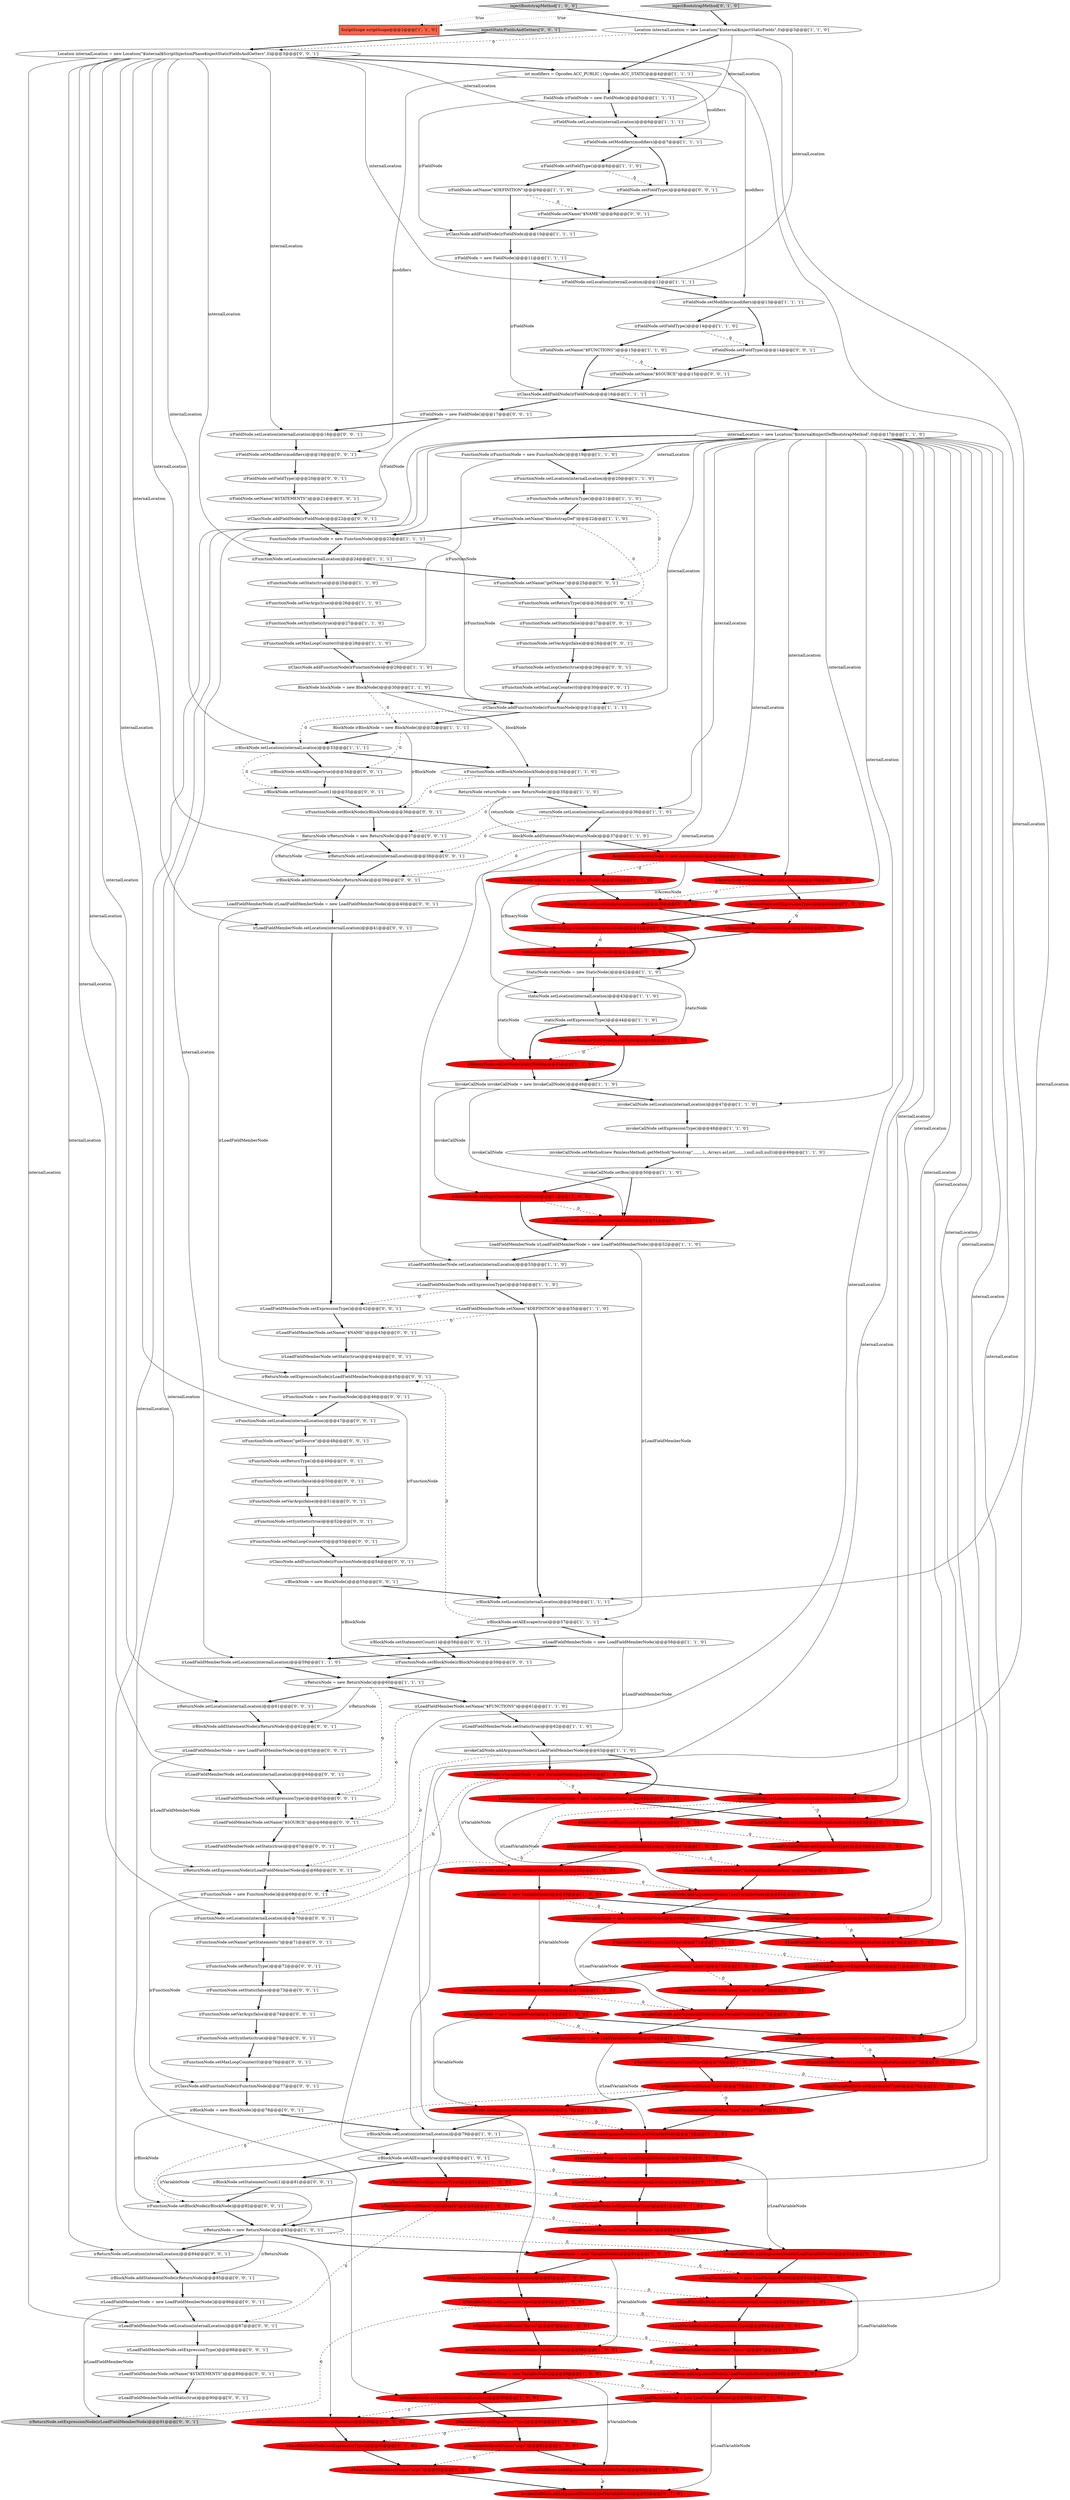 digraph {
194 [style = filled, label = "irFunctionNode.setName(\"getName\")@@@25@@@['0', '0', '1']", fillcolor = white, shape = ellipse image = "AAA0AAABBB3BBB"];
12 [style = filled, label = "FieldNode irFieldNode = new FieldNode()@@@5@@@['1', '1', '1']", fillcolor = white, shape = ellipse image = "AAA0AAABBB1BBB"];
60 [style = filled, label = "irVariableNode.setLocation(internalLocation)@@@85@@@['1', '0', '0']", fillcolor = red, shape = ellipse image = "AAA1AAABBB1BBB"];
59 [style = filled, label = "irLoadFieldMemberNode.setName(\"$FUNCTIONS\")@@@61@@@['1', '1', '0']", fillcolor = white, shape = ellipse image = "AAA0AAABBB1BBB"];
188 [style = filled, label = "irLoadFieldMemberNode.setLocation(internalLocation)@@@41@@@['0', '0', '1']", fillcolor = white, shape = ellipse image = "AAA0AAABBB3BBB"];
151 [style = filled, label = "irFieldNode.setFieldType()@@@20@@@['0', '0', '1']", fillcolor = white, shape = ellipse image = "AAA0AAABBB3BBB"];
123 [style = filled, label = "irBinaryNode.setExpressionType()@@@40@@@['0', '1', '0']", fillcolor = red, shape = ellipse image = "AAA1AAABBB2BBB"];
43 [style = filled, label = "LoadFieldMemberNode irLoadFieldMemberNode = new LoadFieldMemberNode()@@@52@@@['1', '1', '0']", fillcolor = white, shape = ellipse image = "AAA0AAABBB1BBB"];
38 [style = filled, label = "irClassNode.addFunctionNode(irFunctionNode)@@@29@@@['1', '1', '0']", fillcolor = white, shape = ellipse image = "AAA0AAABBB1BBB"];
129 [style = filled, label = "irLoadFieldMemberNode.setLocation(internalLocation)@@@87@@@['0', '0', '1']", fillcolor = white, shape = ellipse image = "AAA0AAABBB3BBB"];
185 [style = filled, label = "irFunctionNode.setReturnType()@@@26@@@['0', '0', '1']", fillcolor = white, shape = ellipse image = "AAA0AAABBB3BBB"];
183 [style = filled, label = "irClassNode.addFieldNode(irFieldNode)@@@22@@@['0', '0', '1']", fillcolor = white, shape = ellipse image = "AAA0AAABBB3BBB"];
106 [style = filled, label = "irLoadVariableNode.setName(\"args\")@@@92@@@['0', '1', '0']", fillcolor = red, shape = ellipse image = "AAA1AAABBB2BBB"];
25 [style = filled, label = "irFieldNode.setName(\"$FUNCTIONS\")@@@15@@@['1', '1', '0']", fillcolor = white, shape = ellipse image = "AAA0AAABBB1BBB"];
130 [style = filled, label = "irFunctionNode.setVarArgs(false)@@@51@@@['0', '0', '1']", fillcolor = white, shape = ellipse image = "AAA0AAABBB3BBB"];
173 [style = filled, label = "irFunctionNode.setMaxLoopCounter(0)@@@76@@@['0', '0', '1']", fillcolor = white, shape = ellipse image = "AAA0AAABBB3BBB"];
97 [style = filled, label = "irLoadVariableNode = new LoadVariableNode()@@@84@@@['0', '1', '0']", fillcolor = red, shape = ellipse image = "AAA1AAABBB2BBB"];
142 [style = filled, label = "irBlockNode.addStatementNode(irReturnNode)@@@62@@@['0', '0', '1']", fillcolor = white, shape = ellipse image = "AAA0AAABBB3BBB"];
20 [style = filled, label = "irVariableNode.setLocation(internalLocation)@@@70@@@['1', '0', '0']", fillcolor = red, shape = ellipse image = "AAA1AAABBB1BBB"];
30 [style = filled, label = "ScriptScope scriptScope@@@2@@@['1', '1', '0']", fillcolor = tomato, shape = box image = "AAA0AAABBB1BBB"];
45 [style = filled, label = "staticNode.setExpressionType()@@@44@@@['1', '1', '0']", fillcolor = white, shape = ellipse image = "AAA0AAABBB1BBB"];
98 [style = filled, label = "invokeCallNode.addArgumentNode(irLoadVariableNode)@@@93@@@['0', '1', '0']", fillcolor = red, shape = ellipse image = "AAA1AAABBB2BBB"];
4 [style = filled, label = "irVariableNode.setName(\"type\")@@@77@@@['1', '0', '0']", fillcolor = red, shape = ellipse image = "AAA1AAABBB1BBB"];
180 [style = filled, label = "irFunctionNode.setBlockNode(irBlockNode)@@@59@@@['0', '0', '1']", fillcolor = white, shape = ellipse image = "AAA0AAABBB3BBB"];
126 [style = filled, label = "irBinaryNode.setLocation(internalLocation)@@@39@@@['0', '1', '0']", fillcolor = red, shape = ellipse image = "AAA1AAABBB2BBB"];
168 [style = filled, label = "irBlockNode.setStatementCount(1)@@@58@@@['0', '0', '1']", fillcolor = white, shape = ellipse image = "AAA0AAABBB3BBB"];
191 [style = filled, label = "irReturnNode.setExpressionNode(irLoadFieldMemberNode)@@@91@@@['0', '0', '1']", fillcolor = lightgray, shape = ellipse image = "AAA0AAABBB3BBB"];
189 [style = filled, label = "irReturnNode.setExpressionNode(irLoadFieldMemberNode)@@@45@@@['0', '0', '1']", fillcolor = white, shape = ellipse image = "AAA0AAABBB3BBB"];
107 [style = filled, label = "invokeCallNode.addArgumentNode(irLoadVariableNode)@@@73@@@['0', '1', '0']", fillcolor = red, shape = ellipse image = "AAA1AAABBB2BBB"];
119 [style = filled, label = "LoadVariableNode irLoadVariableNode = new LoadVariableNode()@@@64@@@['0', '1', '0']", fillcolor = red, shape = ellipse image = "AAA1AAABBB2BBB"];
147 [style = filled, label = "irLoadFieldMemberNode.setName(\"$SOURCE\")@@@66@@@['0', '0', '1']", fillcolor = white, shape = ellipse image = "AAA0AAABBB3BBB"];
176 [style = filled, label = "irLoadFieldMemberNode.setLocation(internalLocation)@@@64@@@['0', '0', '1']", fillcolor = white, shape = ellipse image = "AAA0AAABBB3BBB"];
18 [style = filled, label = "invokeCallNode.setBox()@@@50@@@['1', '1', '0']", fillcolor = white, shape = ellipse image = "AAA0AAABBB1BBB"];
36 [style = filled, label = "blockNode.addStatementNode(returnNode)@@@37@@@['1', '1', '0']", fillcolor = white, shape = ellipse image = "AAA0AAABBB1BBB"];
52 [style = filled, label = "FunctionNode irFunctionNode = new FunctionNode()@@@19@@@['1', '1', '0']", fillcolor = white, shape = ellipse image = "AAA0AAABBB1BBB"];
27 [style = filled, label = "internalLocation = new Location(\"$internal$injectDefBootstrapMethod\",0)@@@17@@@['1', '1', '0']", fillcolor = white, shape = ellipse image = "AAA0AAABBB1BBB"];
100 [style = filled, label = "irLoadVariableNode.setName(\"type\")@@@77@@@['0', '1', '0']", fillcolor = red, shape = ellipse image = "AAA1AAABBB2BBB"];
177 [style = filled, label = "irBlockNode.setStatementCount(1)@@@81@@@['0', '0', '1']", fillcolor = white, shape = ellipse image = "AAA0AAABBB3BBB"];
197 [style = filled, label = "irFunctionNode.setSynthetic(true)@@@29@@@['0', '0', '1']", fillcolor = white, shape = ellipse image = "AAA0AAABBB3BBB"];
127 [style = filled, label = "irLoadVariableNode.setName(\"name\")@@@72@@@['0', '1', '0']", fillcolor = red, shape = ellipse image = "AAA1AAABBB2BBB"];
32 [style = filled, label = "irAccessNode.setExpressionType()@@@40@@@['1', '0', '0']", fillcolor = red, shape = ellipse image = "AAA1AAABBB1BBB"];
94 [style = filled, label = "invokeCallNode.addArgumentNode(irLoadVariableNode)@@@83@@@['0', '1', '0']", fillcolor = red, shape = ellipse image = "AAA1AAABBB2BBB"];
14 [style = filled, label = "InvokeCallNode invokeCallNode = new InvokeCallNode()@@@46@@@['1', '1', '0']", fillcolor = white, shape = ellipse image = "AAA0AAABBB1BBB"];
47 [style = filled, label = "FunctionNode irFunctionNode = new FunctionNode()@@@23@@@['1', '1', '1']", fillcolor = white, shape = ellipse image = "AAA0AAABBB1BBB"];
133 [style = filled, label = "irReturnNode.setLocation(internalLocation)@@@84@@@['0', '0', '1']", fillcolor = white, shape = ellipse image = "AAA0AAABBB3BBB"];
134 [style = filled, label = "irFieldNode.setName(\"$NAME\")@@@9@@@['0', '0', '1']", fillcolor = white, shape = ellipse image = "AAA0AAABBB3BBB"];
157 [style = filled, label = "irLoadFieldMemberNode.setName(\"$NAME\")@@@43@@@['0', '0', '1']", fillcolor = white, shape = ellipse image = "AAA0AAABBB3BBB"];
95 [style = filled, label = "irLoadVariableNode.setName(\"methodHandlesLookup\")@@@67@@@['0', '1', '0']", fillcolor = red, shape = ellipse image = "AAA1AAABBB2BBB"];
128 [style = filled, label = "irLoadVariableNode.setName(\"flavor\")@@@87@@@['0', '1', '0']", fillcolor = red, shape = ellipse image = "AAA1AAABBB2BBB"];
139 [style = filled, label = "irFunctionNode.setName(\"getSource\")@@@48@@@['0', '0', '1']", fillcolor = white, shape = ellipse image = "AAA0AAABBB3BBB"];
26 [style = filled, label = "irVariableNode = new VariableNode()@@@74@@@['1', '0', '0']", fillcolor = red, shape = ellipse image = "AAA1AAABBB1BBB"];
172 [style = filled, label = "irBlockNode = new BlockNode()@@@55@@@['0', '0', '1']", fillcolor = white, shape = ellipse image = "AAA0AAABBB3BBB"];
135 [style = filled, label = "irLoadFieldMemberNode.setStatic(true)@@@90@@@['0', '0', '1']", fillcolor = white, shape = ellipse image = "AAA0AAABBB3BBB"];
178 [style = filled, label = "irFieldNode = new FieldNode()@@@17@@@['0', '0', '1']", fillcolor = white, shape = ellipse image = "AAA0AAABBB3BBB"];
63 [style = filled, label = "irBlockNode.setLocation(internalLocation)@@@79@@@['1', '0', '1']", fillcolor = white, shape = ellipse image = "AAA0AAABBB1BBB"];
67 [style = filled, label = "injectBootstrapMethod['1', '0', '0']", fillcolor = lightgray, shape = diamond image = "AAA0AAABBB1BBB"];
81 [style = filled, label = "irVariableNode = new VariableNode()@@@89@@@['1', '0', '0']", fillcolor = red, shape = ellipse image = "AAA1AAABBB1BBB"];
102 [style = filled, label = "irLoadVariableNode.setLocation(internalLocation)@@@65@@@['0', '1', '0']", fillcolor = red, shape = ellipse image = "AAA1AAABBB2BBB"];
184 [style = filled, label = "irFunctionNode.setVarArgs(false)@@@74@@@['0', '0', '1']", fillcolor = white, shape = ellipse image = "AAA0AAABBB3BBB"];
74 [style = filled, label = "irVariableNode.setLocation(internalLocation)@@@90@@@['1', '0', '0']", fillcolor = red, shape = ellipse image = "AAA1AAABBB1BBB"];
46 [style = filled, label = "irClassNode.addFieldNode(irFieldNode)@@@16@@@['1', '1', '1']", fillcolor = white, shape = ellipse image = "AAA0AAABBB1BBB"];
9 [style = filled, label = "irVariableNode.setName(\"name\")@@@72@@@['1', '0', '0']", fillcolor = red, shape = ellipse image = "AAA1AAABBB1BBB"];
131 [style = filled, label = "irFunctionNode.setStatic(false)@@@73@@@['0', '0', '1']", fillcolor = white, shape = ellipse image = "AAA0AAABBB3BBB"];
7 [style = filled, label = "irVariableNode.setExpressionType()@@@81@@@['1', '0', '0']", fillcolor = red, shape = ellipse image = "AAA1AAABBB1BBB"];
50 [style = filled, label = "irBlockNode.setLocation(internalLocation)@@@33@@@['1', '1', '1']", fillcolor = white, shape = ellipse image = "AAA0AAABBB1BBB"];
16 [style = filled, label = "irFunctionNode.setReturnType()@@@21@@@['1', '1', '0']", fillcolor = white, shape = ellipse image = "AAA0AAABBB1BBB"];
112 [style = filled, label = "irBinaryNode.setRightNode(invokeCallNode)@@@51@@@['0', '1', '0']", fillcolor = red, shape = ellipse image = "AAA1AAABBB2BBB"];
124 [style = filled, label = "irLoadVariableNode = new LoadVariableNode()@@@79@@@['0', '1', '0']", fillcolor = red, shape = ellipse image = "AAA1AAABBB2BBB"];
62 [style = filled, label = "returnNode.setExpressionNode(irAccessNode)@@@41@@@['1', '0', '0']", fillcolor = red, shape = ellipse image = "AAA1AAABBB1BBB"];
140 [style = filled, label = "Location internalLocation = new Location(\"$internal$ScriptInjectionPhase$injectStaticFieldsAndGetters\",0)@@@3@@@['0', '0', '1']", fillcolor = white, shape = ellipse image = "AAA0AAABBB3BBB"];
149 [style = filled, label = "irBlockNode = new BlockNode()@@@78@@@['0', '0', '1']", fillcolor = white, shape = ellipse image = "AAA0AAABBB3BBB"];
132 [style = filled, label = "irLoadFieldMemberNode.setExpressionType()@@@65@@@['0', '0', '1']", fillcolor = white, shape = ellipse image = "AAA0AAABBB3BBB"];
195 [style = filled, label = "irClassNode.addFunctionNode(irFunctionNode)@@@54@@@['0', '0', '1']", fillcolor = white, shape = ellipse image = "AAA0AAABBB3BBB"];
158 [style = filled, label = "irLoadFieldMemberNode = new LoadFieldMemberNode()@@@63@@@['0', '0', '1']", fillcolor = white, shape = ellipse image = "AAA0AAABBB3BBB"];
165 [style = filled, label = "irFunctionNode = new FunctionNode()@@@46@@@['0', '0', '1']", fillcolor = white, shape = ellipse image = "AAA0AAABBB3BBB"];
104 [style = filled, label = "irLoadVariableNode = new LoadVariableNode()@@@74@@@['0', '1', '0']", fillcolor = red, shape = ellipse image = "AAA1AAABBB2BBB"];
72 [style = filled, label = "irVariableNode.setExpressionType()@@@91@@@['1', '0', '0']", fillcolor = red, shape = ellipse image = "AAA1AAABBB1BBB"];
122 [style = filled, label = "BinaryNode irBinaryNode = new BinaryNode()@@@38@@@['0', '1', '0']", fillcolor = red, shape = ellipse image = "AAA1AAABBB2BBB"];
190 [style = filled, label = "irLoadFieldMemberNode = new LoadFieldMemberNode()@@@86@@@['0', '0', '1']", fillcolor = white, shape = ellipse image = "AAA0AAABBB3BBB"];
8 [style = filled, label = "irFunctionNode.setLocation(internalLocation)@@@20@@@['1', '1', '0']", fillcolor = white, shape = ellipse image = "AAA0AAABBB1BBB"];
117 [style = filled, label = "irLoadVariableNode.setName(\"initialDepth\")@@@82@@@['0', '1', '0']", fillcolor = red, shape = ellipse image = "AAA1AAABBB2BBB"];
24 [style = filled, label = "irVariableNode.setName(\"initialDepth\")@@@82@@@['1', '0', '0']", fillcolor = red, shape = ellipse image = "AAA1AAABBB1BBB"];
66 [style = filled, label = "irVariableNode.setExpressionType()@@@71@@@['1', '0', '0']", fillcolor = red, shape = ellipse image = "AAA1AAABBB1BBB"];
2 [style = filled, label = "BlockNode irBlockNode = new BlockNode()@@@32@@@['1', '1', '1']", fillcolor = white, shape = ellipse image = "AAA0AAABBB1BBB"];
44 [style = filled, label = "irFunctionNode.setVarArgs(true)@@@26@@@['1', '1', '0']", fillcolor = white, shape = ellipse image = "AAA0AAABBB1BBB"];
23 [style = filled, label = "invokeCallNode.addArgumentNode(irLoadFieldMemberNode)@@@63@@@['1', '1', '0']", fillcolor = white, shape = ellipse image = "AAA0AAABBB1BBB"];
108 [style = filled, label = "returnNode.setExpressionNode(irBinaryNode)@@@41@@@['0', '1', '0']", fillcolor = red, shape = ellipse image = "AAA1AAABBB2BBB"];
84 [style = filled, label = "int modifiers = Opcodes.ACC_PUBLIC | Opcodes.ACC_STATIC@@@4@@@['1', '1', '1']", fillcolor = white, shape = ellipse image = "AAA0AAABBB1BBB"];
110 [style = filled, label = "irLoadVariableNode.setLocation(internalLocation)@@@80@@@['0', '1', '0']", fillcolor = red, shape = ellipse image = "AAA1AAABBB2BBB"];
187 [style = filled, label = "irFunctionNode.setLocation(internalLocation)@@@70@@@['0', '0', '1']", fillcolor = white, shape = ellipse image = "AAA0AAABBB3BBB"];
34 [style = filled, label = "irAccessNode.setLocation(internalLocation)@@@39@@@['1', '0', '0']", fillcolor = red, shape = ellipse image = "AAA1AAABBB1BBB"];
64 [style = filled, label = "invokeCallNode.setMethod(new PainlessMethod(.getMethod(\"bootstrap\",,,,,,,,),,,Arrays.asList(,,,,,,,),null,null,null))@@@49@@@['1', '1', '0']", fillcolor = white, shape = ellipse image = "AAA0AAABBB1BBB"];
57 [style = filled, label = "irFieldNode.setModifiers(modifiers)@@@13@@@['1', '1', '1']", fillcolor = white, shape = ellipse image = "AAA0AAABBB1BBB"];
13 [style = filled, label = "StaticNode staticNode = new StaticNode()@@@42@@@['1', '1', '0']", fillcolor = white, shape = ellipse image = "AAA0AAABBB1BBB"];
53 [style = filled, label = "irLoadFieldMemberNode.setExpressionType()@@@54@@@['1', '1', '0']", fillcolor = white, shape = ellipse image = "AAA0AAABBB1BBB"];
105 [style = filled, label = "irLoadVariableNode.setExpressionType()@@@86@@@['0', '1', '0']", fillcolor = red, shape = ellipse image = "AAA1AAABBB2BBB"];
88 [style = filled, label = "irLoadFieldMemberNode.setName(\"$DEFINITION\")@@@55@@@['1', '1', '0']", fillcolor = white, shape = ellipse image = "AAA0AAABBB1BBB"];
179 [style = filled, label = "irFieldNode.setName(\"$STATEMENTS\")@@@21@@@['0', '0', '1']", fillcolor = white, shape = ellipse image = "AAA0AAABBB3BBB"];
143 [style = filled, label = "irLoadFieldMemberNode.setExpressionType()@@@42@@@['0', '0', '1']", fillcolor = white, shape = ellipse image = "AAA0AAABBB3BBB"];
141 [style = filled, label = "irFunctionNode.setVarArgs(false)@@@28@@@['0', '0', '1']", fillcolor = white, shape = ellipse image = "AAA0AAABBB3BBB"];
5 [style = filled, label = "irLoadFieldMemberNode.setStatic(true)@@@62@@@['1', '1', '0']", fillcolor = white, shape = ellipse image = "AAA0AAABBB1BBB"];
186 [style = filled, label = "LoadFieldMemberNode irLoadFieldMemberNode = new LoadFieldMemberNode()@@@40@@@['0', '0', '1']", fillcolor = white, shape = ellipse image = "AAA0AAABBB3BBB"];
167 [style = filled, label = "irFieldNode.setLocation(internalLocation)@@@18@@@['0', '0', '1']", fillcolor = white, shape = ellipse image = "AAA0AAABBB3BBB"];
193 [style = filled, label = "irLoadFieldMemberNode.setStatic(true)@@@67@@@['0', '0', '1']", fillcolor = white, shape = ellipse image = "AAA0AAABBB3BBB"];
69 [style = filled, label = "returnNode.setLocation(internalLocation)@@@36@@@['1', '1', '0']", fillcolor = white, shape = ellipse image = "AAA0AAABBB1BBB"];
152 [style = filled, label = "irBlockNode.setAllEscape(true)@@@34@@@['0', '0', '1']", fillcolor = white, shape = ellipse image = "AAA0AAABBB3BBB"];
82 [style = filled, label = "irFunctionNode.setMaxLoopCounter(0)@@@28@@@['1', '1', '0']", fillcolor = white, shape = ellipse image = "AAA0AAABBB1BBB"];
89 [style = filled, label = "Location internalLocation = new Location(\"$internal$injectStaticFields\",0)@@@3@@@['1', '1', '0']", fillcolor = white, shape = ellipse image = "AAA0AAABBB1BBB"];
55 [style = filled, label = "irVariableNode = new VariableNode()@@@84@@@['1', '0', '0']", fillcolor = red, shape = ellipse image = "AAA1AAABBB1BBB"];
80 [style = filled, label = "irBlockNode.setAllEscape(true)@@@57@@@['1', '1', '1']", fillcolor = white, shape = ellipse image = "AAA0AAABBB1BBB"];
73 [style = filled, label = "irReturnNode = new ReturnNode()@@@60@@@['1', '1', '1']", fillcolor = white, shape = ellipse image = "AAA0AAABBB1BBB"];
101 [style = filled, label = "irLoadVariableNode.setExpressionType()@@@76@@@['0', '1', '0']", fillcolor = red, shape = ellipse image = "AAA1AAABBB2BBB"];
161 [style = filled, label = "irFunctionNode.setName(\"getStatements\")@@@71@@@['0', '0', '1']", fillcolor = white, shape = ellipse image = "AAA0AAABBB3BBB"];
70 [style = filled, label = "irFunctionNode.setName(\"$bootstrapDef\")@@@22@@@['1', '1', '0']", fillcolor = white, shape = ellipse image = "AAA0AAABBB1BBB"];
51 [style = filled, label = "irAccessNode.setRightNode(invokeCallNode)@@@51@@@['1', '0', '0']", fillcolor = red, shape = ellipse image = "AAA1AAABBB1BBB"];
10 [style = filled, label = "irFieldNode.setFieldType()@@@8@@@['1', '1', '0']", fillcolor = white, shape = ellipse image = "AAA0AAABBB1BBB"];
83 [style = filled, label = "irBlockNode.setAllEscape(true)@@@80@@@['1', '0', '1']", fillcolor = white, shape = ellipse image = "AAA0AAABBB1BBB"];
113 [style = filled, label = "irLoadVariableNode = new LoadVariableNode()@@@89@@@['0', '1', '0']", fillcolor = red, shape = ellipse image = "AAA1AAABBB2BBB"];
42 [style = filled, label = "irFieldNode.setModifiers(modifiers)@@@7@@@['1', '1', '1']", fillcolor = white, shape = ellipse image = "AAA0AAABBB1BBB"];
146 [style = filled, label = "irFunctionNode.setMaxLoopCounter(0)@@@30@@@['0', '0', '1']", fillcolor = white, shape = ellipse image = "AAA0AAABBB3BBB"];
29 [style = filled, label = "irVariableNode.setName(\"methodHandlesLookup\")@@@67@@@['1', '0', '0']", fillcolor = red, shape = ellipse image = "AAA1AAABBB1BBB"];
78 [style = filled, label = "AccessNode irAccessNode = new AccessNode()@@@38@@@['1', '0', '0']", fillcolor = red, shape = ellipse image = "AAA1AAABBB1BBB"];
58 [style = filled, label = "irAccessNode.setLeftNode(staticNode)@@@45@@@['1', '0', '0']", fillcolor = red, shape = ellipse image = "AAA1AAABBB1BBB"];
11 [style = filled, label = "irFieldNode.setLocation(internalLocation)@@@12@@@['1', '1', '1']", fillcolor = white, shape = ellipse image = "AAA0AAABBB1BBB"];
48 [style = filled, label = "irVariableNode.setExpressionType()@@@66@@@['1', '0', '0']", fillcolor = red, shape = ellipse image = "AAA1AAABBB1BBB"];
65 [style = filled, label = "irClassNode.addFieldNode(irFieldNode)@@@10@@@['1', '1', '1']", fillcolor = white, shape = ellipse image = "AAA0AAABBB1BBB"];
160 [style = filled, label = "irFunctionNode.setLocation(internalLocation)@@@47@@@['0', '0', '1']", fillcolor = white, shape = ellipse image = "AAA0AAABBB3BBB"];
162 [style = filled, label = "ReturnNode irReturnNode = new ReturnNode()@@@37@@@['0', '0', '1']", fillcolor = white, shape = ellipse image = "AAA0AAABBB3BBB"];
120 [style = filled, label = "irLoadVariableNode.setExpressionType()@@@66@@@['0', '1', '0']", fillcolor = red, shape = ellipse image = "AAA1AAABBB2BBB"];
198 [style = filled, label = "irClassNode.addFunctionNode(irFunctionNode)@@@77@@@['0', '0', '1']", fillcolor = white, shape = ellipse image = "AAA0AAABBB3BBB"];
6 [style = filled, label = "invokeCallNode.addArgumentNode(irVariableNode)@@@68@@@['1', '0', '0']", fillcolor = red, shape = ellipse image = "AAA1AAABBB1BBB"];
35 [style = filled, label = "invokeCallNode.addArgumentNode(irVariableNode)@@@88@@@['1', '0', '0']", fillcolor = red, shape = ellipse image = "AAA1AAABBB1BBB"];
86 [style = filled, label = "irVariableNode.setLocation(internalLocation)@@@75@@@['1', '0', '0']", fillcolor = red, shape = ellipse image = "AAA1AAABBB1BBB"];
1 [style = filled, label = "irFieldNode.setName(\"$DEFINITION\")@@@9@@@['1', '1', '0']", fillcolor = white, shape = ellipse image = "AAA0AAABBB1BBB"];
116 [style = filled, label = "invokeCallNode.addArgumentNode(irLoadVariableNode)@@@78@@@['0', '1', '0']", fillcolor = red, shape = ellipse image = "AAA1AAABBB2BBB"];
182 [style = filled, label = "irFunctionNode.setMaxLoopCounter(0)@@@53@@@['0', '0', '1']", fillcolor = white, shape = ellipse image = "AAA0AAABBB3BBB"];
85 [style = filled, label = "irFieldNode = new FieldNode()@@@11@@@['1', '1', '1']", fillcolor = white, shape = ellipse image = "AAA0AAABBB1BBB"];
41 [style = filled, label = "irVariableNode.setExpressionType()@@@86@@@['1', '0', '0']", fillcolor = red, shape = ellipse image = "AAA1AAABBB1BBB"];
79 [style = filled, label = "staticNode.setLocation(internalLocation)@@@43@@@['1', '1', '0']", fillcolor = white, shape = ellipse image = "AAA0AAABBB1BBB"];
93 [style = filled, label = "irLoadVariableNode.setLocation(internalLocation)@@@70@@@['0', '1', '0']", fillcolor = red, shape = ellipse image = "AAA1AAABBB2BBB"];
125 [style = filled, label = "irLoadVariableNode.setLocation(internalLocation)@@@90@@@['0', '1', '0']", fillcolor = red, shape = ellipse image = "AAA1AAABBB2BBB"];
192 [style = filled, label = "irFieldNode.setModifiers(modifiers)@@@19@@@['0', '0', '1']", fillcolor = white, shape = ellipse image = "AAA0AAABBB3BBB"];
87 [style = filled, label = "invokeCallNode.addArgumentNode(irVariableNode)@@@93@@@['1', '0', '0']", fillcolor = red, shape = ellipse image = "AAA1AAABBB1BBB"];
92 [style = filled, label = "irLoadVariableNode = new LoadVariableNode()@@@69@@@['0', '1', '0']", fillcolor = red, shape = ellipse image = "AAA1AAABBB2BBB"];
169 [style = filled, label = "irBlockNode.setStatementCount(1)@@@35@@@['0', '0', '1']", fillcolor = white, shape = ellipse image = "AAA0AAABBB3BBB"];
71 [style = filled, label = "irClassNode.addFunctionNode(irFunctionNode)@@@31@@@['1', '1', '1']", fillcolor = white, shape = ellipse image = "AAA0AAABBB1BBB"];
115 [style = filled, label = "irLoadVariableNode.setExpressionType()@@@91@@@['0', '1', '0']", fillcolor = red, shape = ellipse image = "AAA1AAABBB2BBB"];
166 [style = filled, label = "irFunctionNode = new FunctionNode()@@@69@@@['0', '0', '1']", fillcolor = white, shape = ellipse image = "AAA0AAABBB3BBB"];
175 [style = filled, label = "irReturnNode.setExpressionNode(irLoadFieldMemberNode)@@@68@@@['0', '0', '1']", fillcolor = white, shape = ellipse image = "AAA0AAABBB3BBB"];
164 [style = filled, label = "irFunctionNode.setBlockNode(irBlockNode)@@@82@@@['0', '0', '1']", fillcolor = white, shape = ellipse image = "AAA0AAABBB3BBB"];
33 [style = filled, label = "irBlockNode.setLocation(internalLocation)@@@56@@@['1', '1', '1']", fillcolor = white, shape = ellipse image = "AAA0AAABBB1BBB"];
148 [style = filled, label = "irLoadFieldMemberNode.setName(\"$STATEMENTS\")@@@89@@@['0', '0', '1']", fillcolor = white, shape = ellipse image = "AAA0AAABBB3BBB"];
68 [style = filled, label = "irFieldNode.setLocation(internalLocation)@@@6@@@['1', '1', '1']", fillcolor = white, shape = ellipse image = "AAA0AAABBB1BBB"];
196 [style = filled, label = "irFunctionNode.setReturnType()@@@72@@@['0', '0', '1']", fillcolor = white, shape = ellipse image = "AAA0AAABBB3BBB"];
0 [style = filled, label = "irFunctionNode.setStatic(true)@@@25@@@['1', '1', '0']", fillcolor = white, shape = ellipse image = "AAA0AAABBB1BBB"];
153 [style = filled, label = "irBlockNode.addStatementNode(irReturnNode)@@@85@@@['0', '0', '1']", fillcolor = white, shape = ellipse image = "AAA0AAABBB3BBB"];
99 [style = filled, label = "invokeCallNode.addArgumentNode(irLoadVariableNode)@@@68@@@['0', '1', '0']", fillcolor = red, shape = ellipse image = "AAA1AAABBB2BBB"];
121 [style = filled, label = "invokeCallNode.addArgumentNode(irLoadVariableNode)@@@88@@@['0', '1', '0']", fillcolor = red, shape = ellipse image = "AAA1AAABBB2BBB"];
40 [style = filled, label = "invokeCallNode.addArgumentNode(irVariableNode)@@@73@@@['1', '0', '0']", fillcolor = red, shape = ellipse image = "AAA1AAABBB1BBB"];
171 [style = filled, label = "irReturnNode.setLocation(internalLocation)@@@61@@@['0', '0', '1']", fillcolor = white, shape = ellipse image = "AAA0AAABBB3BBB"];
111 [style = filled, label = "irLoadVariableNode.setExpressionType()@@@81@@@['0', '1', '0']", fillcolor = red, shape = ellipse image = "AAA1AAABBB2BBB"];
174 [style = filled, label = "irReturnNode.setLocation(internalLocation)@@@38@@@['0', '0', '1']", fillcolor = white, shape = ellipse image = "AAA0AAABBB3BBB"];
61 [style = filled, label = "irFieldNode.setFieldType()@@@14@@@['1', '1', '0']", fillcolor = white, shape = ellipse image = "AAA0AAABBB1BBB"];
103 [style = filled, label = "injectBootstrapMethod['0', '1', '0']", fillcolor = lightgray, shape = diamond image = "AAA0AAABBB2BBB"];
15 [style = filled, label = "irLoadFieldMemberNode.setLocation(internalLocation)@@@53@@@['1', '1', '0']", fillcolor = white, shape = ellipse image = "AAA0AAABBB1BBB"];
22 [style = filled, label = "irVariableNode.setName(\"flavor\")@@@87@@@['1', '0', '0']", fillcolor = red, shape = ellipse image = "AAA1AAABBB1BBB"];
150 [style = filled, label = "irLoadFieldMemberNode.setStatic(true)@@@44@@@['0', '0', '1']", fillcolor = white, shape = ellipse image = "AAA0AAABBB3BBB"];
155 [style = filled, label = "injectStaticFieldsAndGetters['0', '0', '1']", fillcolor = lightgray, shape = diamond image = "AAA0AAABBB3BBB"];
37 [style = filled, label = "irFunctionNode.setBlockNode(blockNode)@@@34@@@['1', '1', '0']", fillcolor = white, shape = ellipse image = "AAA0AAABBB1BBB"];
137 [style = filled, label = "irFunctionNode.setReturnType()@@@49@@@['0', '0', '1']", fillcolor = white, shape = ellipse image = "AAA0AAABBB3BBB"];
21 [style = filled, label = "invokeCallNode.setLocation(internalLocation)@@@47@@@['1', '1', '0']", fillcolor = white, shape = ellipse image = "AAA0AAABBB1BBB"];
91 [style = filled, label = "irReturnNode = new ReturnNode()@@@83@@@['1', '0', '1']", fillcolor = white, shape = ellipse image = "AAA0AAABBB1BBB"];
144 [style = filled, label = "irFunctionNode.setSynthetic(true)@@@75@@@['0', '0', '1']", fillcolor = white, shape = ellipse image = "AAA0AAABBB3BBB"];
96 [style = filled, label = "irLoadVariableNode.setExpressionType()@@@71@@@['0', '1', '0']", fillcolor = red, shape = ellipse image = "AAA1AAABBB2BBB"];
118 [style = filled, label = "irBinaryNode.setLeftNode(staticNode)@@@45@@@['0', '1', '0']", fillcolor = red, shape = ellipse image = "AAA1AAABBB2BBB"];
75 [style = filled, label = "irVariableNode.setExpressionType()@@@76@@@['1', '0', '0']", fillcolor = red, shape = ellipse image = "AAA1AAABBB1BBB"];
159 [style = filled, label = "irFieldNode.setFieldType()@@@14@@@['0', '0', '1']", fillcolor = white, shape = ellipse image = "AAA0AAABBB3BBB"];
54 [style = filled, label = "irFunctionNode.setSynthetic(true)@@@27@@@['1', '1', '0']", fillcolor = white, shape = ellipse image = "AAA0AAABBB1BBB"];
114 [style = filled, label = "irLoadVariableNode.setLocation(internalLocation)@@@75@@@['0', '1', '0']", fillcolor = red, shape = ellipse image = "AAA1AAABBB2BBB"];
156 [style = filled, label = "irFunctionNode.setSynthetic(true)@@@52@@@['0', '0', '1']", fillcolor = white, shape = ellipse image = "AAA0AAABBB3BBB"];
77 [style = filled, label = "ReturnNode returnNode = new ReturnNode()@@@35@@@['1', '1', '0']", fillcolor = white, shape = ellipse image = "AAA0AAABBB1BBB"];
56 [style = filled, label = "irVariableNode = new VariableNode()@@@69@@@['1', '0', '0']", fillcolor = red, shape = ellipse image = "AAA1AAABBB1BBB"];
90 [style = filled, label = "irVariableNode.setName(\"args\")@@@92@@@['1', '0', '0']", fillcolor = red, shape = ellipse image = "AAA1AAABBB1BBB"];
154 [style = filled, label = "irLoadFieldMemberNode.setExpressionType()@@@88@@@['0', '0', '1']", fillcolor = white, shape = ellipse image = "AAA0AAABBB3BBB"];
3 [style = filled, label = "irVariableNode.setLocation(internalLocation)@@@65@@@['1', '0', '0']", fillcolor = red, shape = ellipse image = "AAA1AAABBB1BBB"];
109 [style = filled, label = "irLoadVariableNode.setLocation(internalLocation)@@@85@@@['0', '1', '0']", fillcolor = red, shape = ellipse image = "AAA1AAABBB2BBB"];
19 [style = filled, label = "irFunctionNode.setLocation(internalLocation)@@@24@@@['1', '1', '1']", fillcolor = white, shape = ellipse image = "AAA0AAABBB1BBB"];
31 [style = filled, label = "VariableNode irVariableNode = new VariableNode()@@@64@@@['1', '0', '0']", fillcolor = red, shape = ellipse image = "AAA1AAABBB1BBB"];
39 [style = filled, label = "irLoadFieldMemberNode = new LoadFieldMemberNode()@@@58@@@['1', '1', '0']", fillcolor = white, shape = ellipse image = "AAA0AAABBB1BBB"];
76 [style = filled, label = "irLoadFieldMemberNode.setLocation(internalLocation)@@@59@@@['1', '1', '0']", fillcolor = white, shape = ellipse image = "AAA0AAABBB1BBB"];
163 [style = filled, label = "irBlockNode.addStatementNode(irReturnNode)@@@39@@@['0', '0', '1']", fillcolor = white, shape = ellipse image = "AAA0AAABBB3BBB"];
170 [style = filled, label = "irFieldNode.setFieldType()@@@8@@@['0', '0', '1']", fillcolor = white, shape = ellipse image = "AAA0AAABBB3BBB"];
145 [style = filled, label = "irFunctionNode.setStatic(false)@@@27@@@['0', '0', '1']", fillcolor = white, shape = ellipse image = "AAA0AAABBB3BBB"];
28 [style = filled, label = "BlockNode blockNode = new BlockNode()@@@30@@@['1', '1', '0']", fillcolor = white, shape = ellipse image = "AAA0AAABBB1BBB"];
136 [style = filled, label = "irFieldNode.setName(\"$SOURCE\")@@@15@@@['0', '0', '1']", fillcolor = white, shape = ellipse image = "AAA0AAABBB3BBB"];
181 [style = filled, label = "irFunctionNode.setBlockNode(irBlockNode)@@@36@@@['0', '0', '1']", fillcolor = white, shape = ellipse image = "AAA0AAABBB3BBB"];
49 [style = filled, label = "invokeCallNode.addArgumentNode(irVariableNode)@@@78@@@['1', '0', '0']", fillcolor = red, shape = ellipse image = "AAA1AAABBB1BBB"];
138 [style = filled, label = "irFunctionNode.setStatic(false)@@@50@@@['0', '0', '1']", fillcolor = white, shape = ellipse image = "AAA0AAABBB3BBB"];
17 [style = filled, label = "invokeCallNode.setExpressionType()@@@48@@@['1', '1', '0']", fillcolor = white, shape = ellipse image = "AAA0AAABBB1BBB"];
140->171 [style = solid, label="internalLocation"];
62->13 [style = bold, label=""];
144->173 [style = bold, label=""];
31->166 [style = dashed, label="0"];
198->149 [style = bold, label=""];
179->183 [style = bold, label=""];
47->71 [style = solid, label="irFunctionNode"];
39->23 [style = solid, label="irLoadFieldMemberNode"];
181->162 [style = bold, label=""];
61->25 [style = bold, label=""];
77->36 [style = solid, label="returnNode"];
36->122 [style = bold, label=""];
84->192 [style = solid, label="modifiers"];
89->140 [style = dashed, label="0"];
59->147 [style = dashed, label="0"];
185->145 [style = bold, label=""];
73->171 [style = bold, label=""];
22->128 [style = dashed, label="0"];
189->165 [style = bold, label=""];
2->181 [style = solid, label="irBlockNode"];
9->40 [style = bold, label=""];
55->60 [style = bold, label=""];
38->28 [style = bold, label=""];
51->112 [style = dashed, label="0"];
94->97 [style = bold, label=""];
163->186 [style = bold, label=""];
156->182 [style = bold, label=""];
95->99 [style = bold, label=""];
142->158 [style = bold, label=""];
27->83 [style = solid, label="internalLocation"];
152->169 [style = bold, label=""];
115->106 [style = bold, label=""];
28->2 [style = dashed, label="0"];
73->132 [style = dashed, label="0"];
36->78 [style = bold, label=""];
18->51 [style = bold, label=""];
90->106 [style = dashed, label="0"];
10->1 [style = bold, label=""];
174->163 [style = bold, label=""];
44->54 [style = bold, label=""];
104->114 [style = bold, label=""];
4->164 [style = dashed, label="0"];
130->156 [style = bold, label=""];
67->30 [style = dotted, label="true"];
167->192 [style = bold, label=""];
59->5 [style = bold, label=""];
40->107 [style = dashed, label="0"];
27->125 [style = solid, label="internalLocation"];
121->113 [style = bold, label=""];
81->113 [style = dashed, label="0"];
176->132 [style = bold, label=""];
45->58 [style = bold, label=""];
85->46 [style = solid, label="irFieldNode"];
50->169 [style = dashed, label="0"];
6->56 [style = bold, label=""];
123->108 [style = bold, label=""];
46->178 [style = bold, label=""];
70->47 [style = bold, label=""];
81->74 [style = bold, label=""];
117->94 [style = bold, label=""];
51->43 [style = bold, label=""];
20->66 [style = bold, label=""];
41->191 [style = dashed, label="0"];
69->174 [style = dashed, label="0"];
153->190 [style = bold, label=""];
108->13 [style = bold, label=""];
48->120 [style = dashed, label="0"];
53->88 [style = bold, label=""];
78->122 [style = dashed, label="0"];
27->79 [style = solid, label="internalLocation"];
124->94 [style = solid, label="irLoadVariableNode"];
136->46 [style = bold, label=""];
145->141 [style = bold, label=""];
125->115 [style = bold, label=""];
46->27 [style = bold, label=""];
47->19 [style = bold, label=""];
99->92 [style = bold, label=""];
159->136 [style = bold, label=""];
127->107 [style = bold, label=""];
183->47 [style = bold, label=""];
56->20 [style = bold, label=""];
158->176 [style = bold, label=""];
80->168 [style = bold, label=""];
27->34 [style = solid, label="internalLocation"];
86->114 [style = dashed, label="0"];
149->164 [style = solid, label="irBlockNode"];
103->30 [style = dotted, label="true"];
74->72 [style = bold, label=""];
131->184 [style = bold, label=""];
78->62 [style = solid, label="irAccessNode"];
64->18 [style = bold, label=""];
196->131 [style = bold, label=""];
172->180 [style = solid, label="irBlockNode"];
12->68 [style = bold, label=""];
122->108 [style = solid, label="irBinaryNode"];
3->187 [style = dashed, label="0"];
32->62 [style = bold, label=""];
178->183 [style = solid, label="irFieldNode"];
72->115 [style = dashed, label="0"];
165->160 [style = bold, label=""];
113->125 [style = bold, label=""];
27->15 [style = solid, label="internalLocation"];
40->26 [style = bold, label=""];
25->136 [style = dashed, label="0"];
60->109 [style = dashed, label="0"];
80->39 [style = bold, label=""];
162->174 [style = bold, label=""];
166->198 [style = solid, label="irFunctionNode"];
2->152 [style = dashed, label="0"];
140->176 [style = solid, label="internalLocation"];
92->107 [style = solid, label="irLoadVariableNode"];
140->33 [style = solid, label="internalLocation"];
171->142 [style = bold, label=""];
93->96 [style = bold, label=""];
84->42 [style = solid, label="modifiers"];
124->110 [style = bold, label=""];
57->61 [style = bold, label=""];
5->23 [style = bold, label=""];
126->123 [style = bold, label=""];
102->120 [style = bold, label=""];
84->57 [style = solid, label="modifiers"];
12->65 [style = solid, label="irFieldNode"];
182->195 [style = bold, label=""];
140->133 [style = solid, label="internalLocation"];
60->41 [style = bold, label=""];
75->101 [style = dashed, label="0"];
129->154 [style = bold, label=""];
14->51 [style = solid, label="invokeCallNode"];
193->175 [style = bold, label=""];
13->118 [style = solid, label="staticNode"];
140->187 [style = solid, label="internalLocation"];
14->112 [style = solid, label="invokeCallNode"];
0->44 [style = bold, label=""];
27->21 [style = solid, label="internalLocation"];
17->64 [style = bold, label=""];
170->134 [style = bold, label=""];
11->57 [style = bold, label=""];
35->81 [style = bold, label=""];
14->21 [style = bold, label=""];
57->159 [style = bold, label=""];
81->87 [style = solid, label="irVariableNode"];
10->170 [style = dashed, label="0"];
119->102 [style = bold, label=""];
180->73 [style = bold, label=""];
186->188 [style = bold, label=""];
27->76 [style = solid, label="internalLocation"];
49->116 [style = dashed, label="0"];
197->146 [style = bold, label=""];
45->118 [style = bold, label=""];
6->99 [style = dashed, label="0"];
55->97 [style = dashed, label="0"];
27->52 [style = bold, label=""];
84->12 [style = bold, label=""];
31->6 [style = solid, label="irVariableNode"];
140->174 [style = solid, label="internalLocation"];
135->191 [style = bold, label=""];
188->143 [style = bold, label=""];
7->111 [style = dashed, label="0"];
66->96 [style = dashed, label="0"];
118->14 [style = bold, label=""];
1->65 [style = bold, label=""];
89->84 [style = bold, label=""];
106->98 [style = bold, label=""];
147->193 [style = bold, label=""];
35->121 [style = dashed, label="0"];
31->119 [style = dashed, label="0"];
71->2 [style = bold, label=""];
89->68 [style = solid, label="internalLocation"];
23->119 [style = bold, label=""];
62->108 [style = dashed, label="0"];
164->91 [style = bold, label=""];
69->36 [style = bold, label=""];
143->157 [style = bold, label=""];
16->70 [style = bold, label=""];
172->33 [style = bold, label=""];
23->175 [style = dashed, label="0"];
71->50 [style = dashed, label="0"];
3->48 [style = bold, label=""];
140->11 [style = solid, label="internalLocation"];
43->15 [style = bold, label=""];
91->94 [style = dashed, label="0"];
42->10 [style = bold, label=""];
120->95 [style = bold, label=""];
52->8 [style = bold, label=""];
48->29 [style = bold, label=""];
18->112 [style = bold, label=""];
112->43 [style = bold, label=""];
155->140 [style = bold, label=""];
133->153 [style = bold, label=""];
107->104 [style = bold, label=""];
114->101 [style = bold, label=""];
63->83 [style = bold, label=""];
70->185 [style = dashed, label="0"];
19->194 [style = bold, label=""];
190->129 [style = bold, label=""];
29->6 [style = bold, label=""];
165->195 [style = solid, label="irFunctionNode"];
169->181 [style = bold, label=""];
55->35 [style = solid, label="irVariableNode"];
3->102 [style = dashed, label="0"];
53->143 [style = dashed, label="0"];
80->189 [style = dashed, label="0"];
50->152 [style = bold, label=""];
34->32 [style = bold, label=""];
27->71 [style = solid, label="internalLocation"];
184->144 [style = bold, label=""];
26->86 [style = bold, label=""];
37->181 [style = dashed, label="0"];
177->164 [style = bold, label=""];
32->123 [style = dashed, label="0"];
50->37 [style = bold, label=""];
140->68 [style = solid, label="internalLocation"];
190->191 [style = solid, label="irLoadFieldMemberNode"];
83->110 [style = dashed, label="0"];
42->170 [style = bold, label=""];
88->33 [style = bold, label=""];
67->89 [style = bold, label=""];
85->11 [style = bold, label=""];
27->3 [style = solid, label="internalLocation"];
20->93 [style = dashed, label="0"];
82->38 [style = bold, label=""];
137->138 [style = bold, label=""];
146->71 [style = bold, label=""];
168->180 [style = bold, label=""];
73->142 [style = solid, label="irReturnNode"];
97->109 [style = bold, label=""];
101->100 [style = bold, label=""];
128->121 [style = bold, label=""];
139->137 [style = bold, label=""];
96->127 [style = bold, label=""];
92->93 [style = bold, label=""];
23->31 [style = bold, label=""];
161->196 [style = bold, label=""];
36->163 [style = dashed, label="0"];
27->126 [style = solid, label="internalLocation"];
58->14 [style = bold, label=""];
58->118 [style = dashed, label="0"];
56->92 [style = dashed, label="0"];
15->53 [style = bold, label=""];
83->7 [style = bold, label=""];
140->129 [style = solid, label="internalLocation"];
19->0 [style = bold, label=""];
109->105 [style = bold, label=""];
66->9 [style = bold, label=""];
140->167 [style = solid, label="internalLocation"];
192->151 [style = bold, label=""];
13->58 [style = solid, label="staticNode"];
24->91 [style = bold, label=""];
119->99 [style = solid, label="irLoadVariableNode"];
22->35 [style = bold, label=""];
140->188 [style = solid, label="internalLocation"];
27->60 [style = solid, label="internalLocation"];
77->162 [style = dashed, label="0"];
140->160 [style = solid, label="internalLocation"];
160->139 [style = bold, label=""];
27->69 [style = solid, label="internalLocation"];
105->128 [style = bold, label=""];
186->189 [style = solid, label="irLoadFieldMemberNode"];
110->111 [style = bold, label=""];
134->65 [style = bold, label=""];
68->42 [style = bold, label=""];
27->109 [style = solid, label="internalLocation"];
111->117 [style = bold, label=""];
13->79 [style = bold, label=""];
39->76 [style = bold, label=""];
195->172 [style = bold, label=""];
141->197 [style = bold, label=""];
8->16 [style = bold, label=""];
140->63 [style = solid, label="internalLocation"];
91->55 [style = bold, label=""];
27->74 [style = solid, label="internalLocation"];
28->37 [style = solid, label="blockNode"];
86->75 [style = bold, label=""];
178->167 [style = bold, label=""];
52->38 [style = solid, label="irFunctionNode"];
103->89 [style = bold, label=""];
138->130 [style = bold, label=""];
43->80 [style = solid, label="irLoadFieldMemberNode"];
27->86 [style = solid, label="internalLocation"];
158->175 [style = solid, label="irLoadFieldMemberNode"];
76->73 [style = bold, label=""];
72->90 [style = bold, label=""];
88->157 [style = dashed, label="0"];
1->134 [style = dashed, label="0"];
157->150 [style = bold, label=""];
27->102 [style = solid, label="internalLocation"];
79->45 [style = bold, label=""];
49->63 [style = bold, label=""];
41->22 [style = bold, label=""];
63->124 [style = dashed, label="0"];
104->116 [style = solid, label="irLoadVariableNode"];
37->77 [style = bold, label=""];
175->166 [style = bold, label=""];
113->98 [style = solid, label="irLoadVariableNode"];
91->133 [style = bold, label=""];
26->49 [style = solid, label="irVariableNode"];
63->91 [style = solid, label="irVariableNode"];
65->85 [style = bold, label=""];
100->116 [style = bold, label=""];
24->117 [style = dashed, label="0"];
73->59 [style = bold, label=""];
75->4 [style = bold, label=""];
90->87 [style = bold, label=""];
7->24 [style = bold, label=""];
149->63 [style = bold, label=""];
87->98 [style = dashed, label="0"];
116->124 [style = bold, label=""];
31->3 [style = bold, label=""];
91->153 [style = solid, label="irReturnNode"];
61->159 [style = dashed, label="0"];
150->189 [style = bold, label=""];
54->82 [style = bold, label=""];
27->8 [style = solid, label="internalLocation"];
77->69 [style = bold, label=""];
27->93 [style = solid, label="internalLocation"];
33->80 [style = bold, label=""];
166->187 [style = bold, label=""];
27->114 [style = solid, label="internalLocation"];
34->126 [style = dashed, label="0"];
162->163 [style = solid, label="irReturnNode"];
151->179 [style = bold, label=""];
27->20 [style = solid, label="internalLocation"];
41->105 [style = dashed, label="0"];
173->198 [style = bold, label=""];
56->40 [style = solid, label="irVariableNode"];
97->121 [style = solid, label="irLoadVariableNode"];
78->34 [style = bold, label=""];
132->147 [style = bold, label=""];
29->95 [style = dashed, label="0"];
83->177 [style = bold, label=""];
122->126 [style = bold, label=""];
25->46 [style = bold, label=""];
2->50 [style = bold, label=""];
16->194 [style = dashed, label="0"];
154->148 [style = bold, label=""];
148->135 [style = bold, label=""];
26->104 [style = dashed, label="0"];
140->84 [style = bold, label=""];
24->129 [style = dashed, label="0"];
27->110 [style = solid, label="internalLocation"];
4->49 [style = bold, label=""];
140->19 [style = solid, label="internalLocation"];
4->100 [style = dashed, label="0"];
9->127 [style = dashed, label="0"];
140->50 [style = solid, label="internalLocation"];
28->71 [style = bold, label=""];
194->185 [style = bold, label=""];
21->17 [style = bold, label=""];
89->11 [style = solid, label="internalLocation"];
187->161 [style = bold, label=""];
74->125 [style = dashed, label="0"];
}
